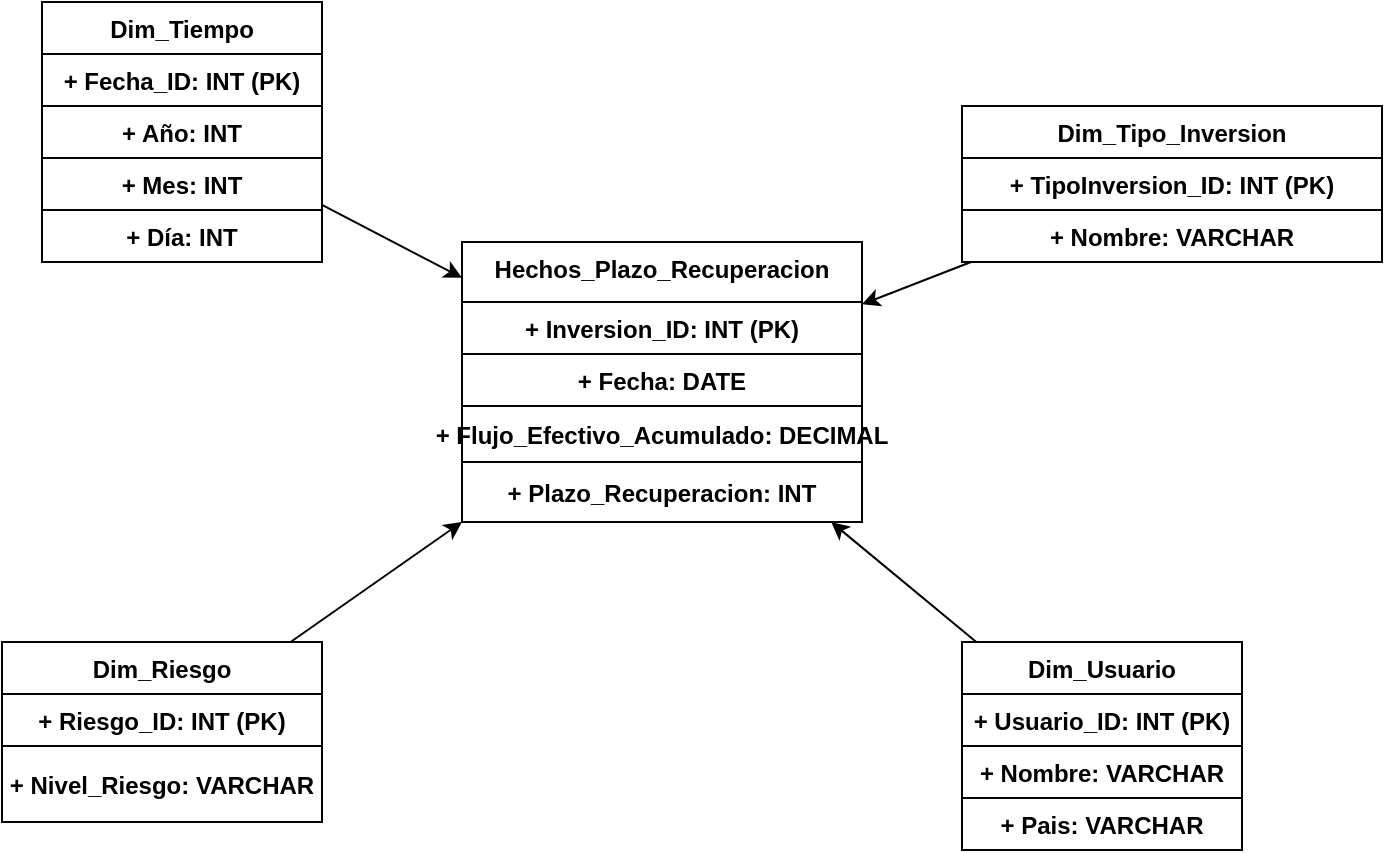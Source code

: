 <mxfile version="26.1.1">
  <diagram id="DiagramaPlazoRecuperacion" name="Diagrama Plazo Recuperación">
    <mxGraphModel dx="2048" dy="764" grid="1" gridSize="10" guides="1" tooltips="1" connect="1" arrows="1" fold="1" page="1" pageScale="1" pageWidth="827" pageHeight="1169" math="0" shadow="0">
      <root>
        <mxCell id="0" />
        <mxCell id="1" parent="0" />
        <mxCell id="Hechos_Plazo_Recuperacion" value="Hechos_Plazo_Recuperacion" style="fontStyle=1;verticalAlign=top;" parent="1" vertex="1">
          <mxGeometry x="299" y="410" width="200" height="140" as="geometry" />
        </mxCell>
        <mxCell id="PR_1" value="+ Inversion_ID: INT (PK)" style="fontStyle=1" parent="Hechos_Plazo_Recuperacion" vertex="1">
          <mxGeometry y="30" width="200" height="26" as="geometry" />
        </mxCell>
        <mxCell id="PR_2" value="+ Fecha: DATE" style="fontStyle=1" parent="Hechos_Plazo_Recuperacion" vertex="1">
          <mxGeometry y="56" width="200" height="26" as="geometry" />
        </mxCell>
        <mxCell id="PR_3" value="+ Flujo_Efectivo_Acumulado: DECIMAL" style="fontStyle=1" parent="Hechos_Plazo_Recuperacion" vertex="1">
          <mxGeometry y="82" width="200" height="28" as="geometry" />
        </mxCell>
        <mxCell id="PR_4" value="+ Plazo_Recuperacion: INT" style="fontStyle=1" parent="Hechos_Plazo_Recuperacion" vertex="1">
          <mxGeometry y="110" width="200" height="30" as="geometry" />
        </mxCell>
        <mxCell id="Dim_Tiempo" value="Dim_Tiempo" style="fontStyle=1;verticalAlign=top;" parent="1" vertex="1">
          <mxGeometry x="89" y="290" width="140" height="130" as="geometry" />
        </mxCell>
        <mxCell id="DT_1" value="+ Fecha_ID: INT (PK)" style="fontStyle=1" parent="Dim_Tiempo" vertex="1">
          <mxGeometry y="26" width="140" height="26" as="geometry" />
        </mxCell>
        <mxCell id="DT_2" value="+ Año: INT" style="fontStyle=1" parent="Dim_Tiempo" vertex="1">
          <mxGeometry y="52" width="140" height="26" as="geometry" />
        </mxCell>
        <mxCell id="DT_3" value="+ Mes: INT" style="fontStyle=1" parent="Dim_Tiempo" vertex="1">
          <mxGeometry y="78" width="140" height="26" as="geometry" />
        </mxCell>
        <mxCell id="DT_4" value="+ Día: INT" style="fontStyle=1" parent="Dim_Tiempo" vertex="1">
          <mxGeometry y="104" width="140" height="26" as="geometry" />
        </mxCell>
        <mxCell id="Dim_Tipo_Inversion" value="Dim_Tipo_Inversion" style="fontStyle=1;verticalAlign=top;" parent="1" vertex="1">
          <mxGeometry x="549" y="342" width="210" height="78" as="geometry" />
        </mxCell>
        <mxCell id="DTI_1" value="+ TipoInversion_ID: INT (PK)" style="fontStyle=1" parent="Dim_Tipo_Inversion" vertex="1">
          <mxGeometry y="26" width="210" height="26" as="geometry" />
        </mxCell>
        <mxCell id="DTI_2" value="+ Nombre: VARCHAR" style="fontStyle=1" parent="Dim_Tipo_Inversion" vertex="1">
          <mxGeometry y="52" width="210" height="26" as="geometry" />
        </mxCell>
        <mxCell id="Dim_Riesgo" value="Dim_Riesgo" style="fontStyle=1;verticalAlign=top;" parent="1" vertex="1">
          <mxGeometry x="69" y="610" width="160" height="90" as="geometry" />
        </mxCell>
        <mxCell id="DR_1" value="+ Riesgo_ID: INT (PK)" style="fontStyle=1" parent="Dim_Riesgo" vertex="1">
          <mxGeometry y="26" width="160" height="26" as="geometry" />
        </mxCell>
        <mxCell id="DR_2" value="+ Nivel_Riesgo: VARCHAR" style="fontStyle=1" parent="Dim_Riesgo" vertex="1">
          <mxGeometry y="52" width="160" height="38" as="geometry" />
        </mxCell>
        <mxCell id="Dim_Usuario" value="Dim_Usuario" style="fontStyle=1;verticalAlign=top;" parent="1" vertex="1">
          <mxGeometry x="549" y="610" width="140" height="104" as="geometry" />
        </mxCell>
        <mxCell id="DU_1" value="+ Usuario_ID: INT (PK)" style="fontStyle=1" parent="Dim_Usuario" vertex="1">
          <mxGeometry y="26" width="140" height="26" as="geometry" />
        </mxCell>
        <mxCell id="DU_2" value="+ Nombre: VARCHAR" style="fontStyle=1" parent="Dim_Usuario" vertex="1">
          <mxGeometry y="52" width="140" height="26" as="geometry" />
        </mxCell>
        <mxCell id="DU_3" value="+ Pais: VARCHAR" style="fontStyle=1" parent="Dim_Usuario" vertex="1">
          <mxGeometry y="78" width="140" height="26" as="geometry" />
        </mxCell>
        <mxCell id="rel_1" style="fontStyle=1" parent="1" source="Dim_Tiempo" target="Hechos_Plazo_Recuperacion" edge="1">
          <mxGeometry relative="1" as="geometry" />
        </mxCell>
        <mxCell id="rel_2" style="fontStyle=1" parent="1" source="Dim_Tipo_Inversion" target="Hechos_Plazo_Recuperacion" edge="1">
          <mxGeometry relative="1" as="geometry" />
        </mxCell>
        <mxCell id="rel_3" style="fontStyle=1" parent="1" source="Dim_Riesgo" target="Hechos_Plazo_Recuperacion" edge="1">
          <mxGeometry relative="1" as="geometry" />
        </mxCell>
        <mxCell id="rel_4" style="fontStyle=1" parent="1" source="Dim_Usuario" target="Hechos_Plazo_Recuperacion" edge="1">
          <mxGeometry relative="1" as="geometry" />
        </mxCell>
      </root>
    </mxGraphModel>
  </diagram>
</mxfile>
